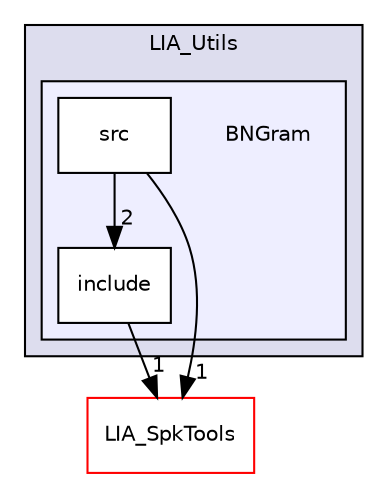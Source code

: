 digraph "LIA_Utils/BNGram" {
  compound=true
  node [ fontsize="10", fontname="Helvetica"];
  edge [ labelfontsize="10", labelfontname="Helvetica"];
  subgraph clusterdir_d943bfca0b65a7b22a1ee61fc2aed8dc {
    graph [ bgcolor="#ddddee", pencolor="black", label="LIA_Utils" fontname="Helvetica", fontsize="10", URL="dir_d943bfca0b65a7b22a1ee61fc2aed8dc.html"]
  subgraph clusterdir_b4745ca01c4ca43cb0688e76731d3c94 {
    graph [ bgcolor="#eeeeff", pencolor="black", label="" URL="dir_b4745ca01c4ca43cb0688e76731d3c94.html"];
    dir_b4745ca01c4ca43cb0688e76731d3c94 [shape=plaintext label="BNGram"];
    dir_ab9a62acba51cb6e68fcb9688f101e71 [shape=box label="include" color="black" fillcolor="white" style="filled" URL="dir_ab9a62acba51cb6e68fcb9688f101e71.html"];
    dir_3ba026e4f9a3bc2db20419faaa21a582 [shape=box label="src" color="black" fillcolor="white" style="filled" URL="dir_3ba026e4f9a3bc2db20419faaa21a582.html"];
  }
  }
  dir_7b9f40c7474acebf25e66f966c5b9c6a [shape=box label="LIA_SpkTools" fillcolor="white" style="filled" color="red" URL="dir_7b9f40c7474acebf25e66f966c5b9c6a.html"];
  dir_3ba026e4f9a3bc2db20419faaa21a582->dir_7b9f40c7474acebf25e66f966c5b9c6a [headlabel="1", labeldistance=1.5 headhref="dir_000116_000110.html"];
  dir_3ba026e4f9a3bc2db20419faaa21a582->dir_ab9a62acba51cb6e68fcb9688f101e71 [headlabel="2", labeldistance=1.5 headhref="dir_000116_000115.html"];
  dir_ab9a62acba51cb6e68fcb9688f101e71->dir_7b9f40c7474acebf25e66f966c5b9c6a [headlabel="1", labeldistance=1.5 headhref="dir_000115_000110.html"];
}
